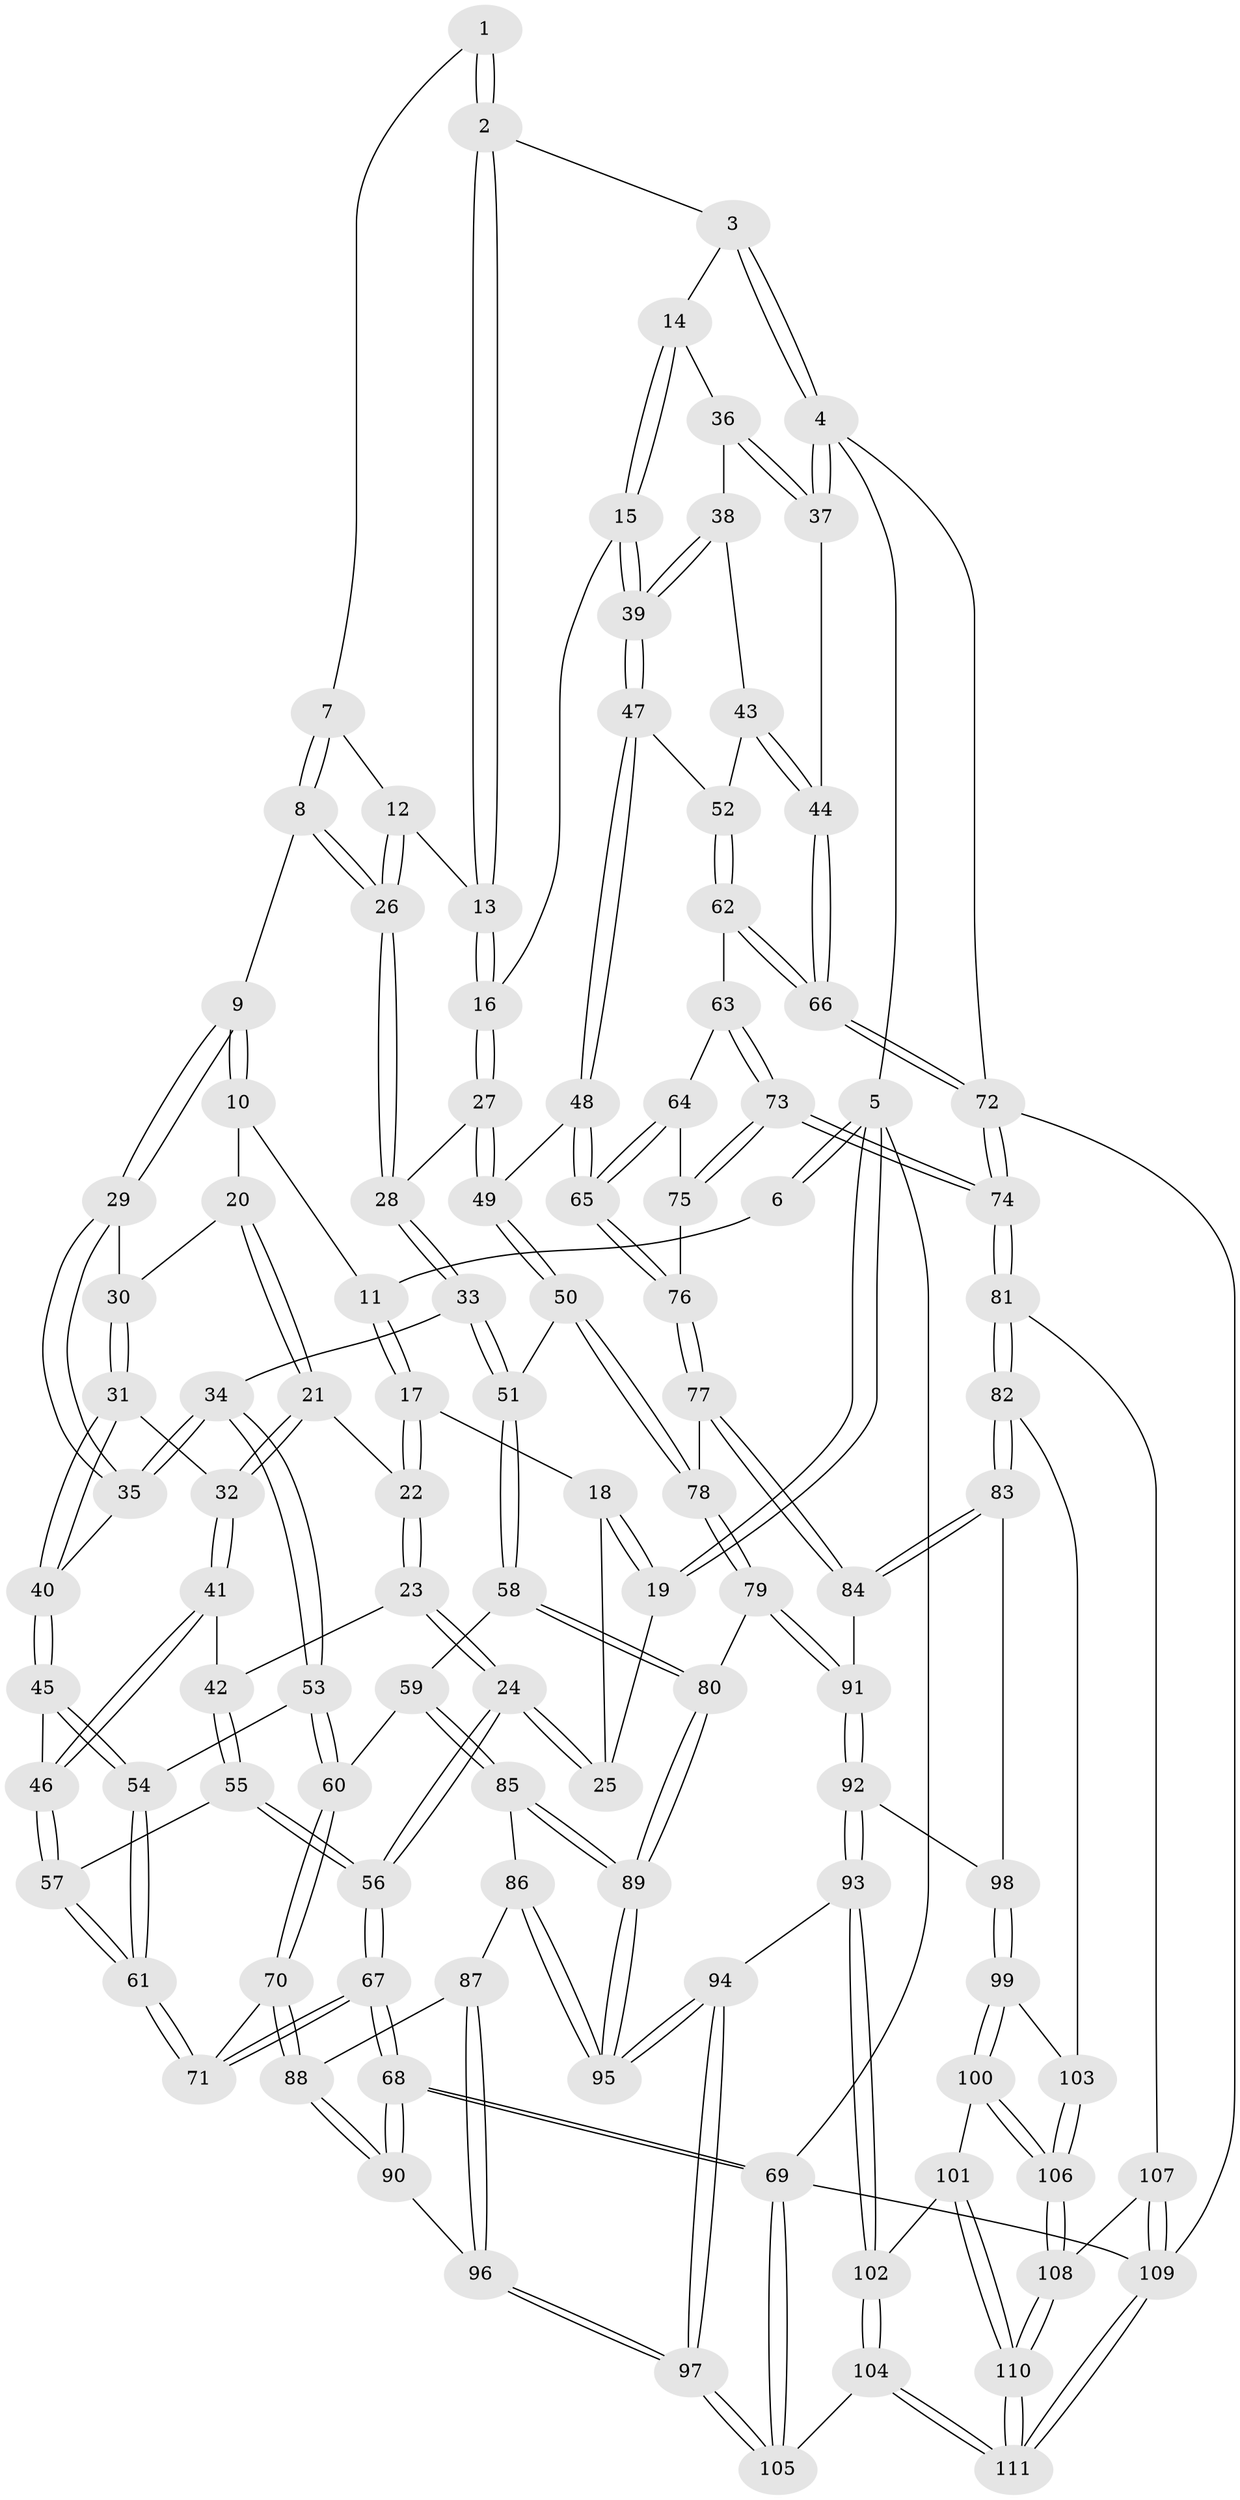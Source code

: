// coarse degree distribution, {2: 0.10294117647058823, 4: 0.23529411764705882, 3: 0.6029411764705882, 6: 0.014705882352941176, 5: 0.04411764705882353}
// Generated by graph-tools (version 1.1) at 2025/54/03/04/25 22:54:41]
// undirected, 111 vertices, 274 edges
graph export_dot {
  node [color=gray90,style=filled];
  1 [pos="+0.39910511142758054+0"];
  2 [pos="+0.6576657298196011+0"];
  3 [pos="+0.7941730538556002+0"];
  4 [pos="+1+0"];
  5 [pos="+0+0"];
  6 [pos="+0.16052617232186756+0"];
  7 [pos="+0.40261501684980766+0"];
  8 [pos="+0.357622127228161+0.08806348841882712"];
  9 [pos="+0.3481372958505178+0.09144828355705846"];
  10 [pos="+0.21470716534456893+0.021450551050054438"];
  11 [pos="+0.1785668422128791+0"];
  12 [pos="+0.4957713929940164+0.07657642617368789"];
  13 [pos="+0.622575574728769+0"];
  14 [pos="+0.8053355234150712+0.0890419056834448"];
  15 [pos="+0.7509000637995927+0.1517816095609535"];
  16 [pos="+0.6408149417929825+0.08781759806201682"];
  17 [pos="+0.09447391373080719+0.06518463796732471"];
  18 [pos="+0.09336369245622021+0.0647078382775794"];
  19 [pos="+0+0"];
  20 [pos="+0.198747637475045+0.10135075558128998"];
  21 [pos="+0.09231629288146848+0.13164938270197887"];
  22 [pos="+0.08584399831096988+0.12821441394727198"];
  23 [pos="+0+0.16020269859753986"];
  24 [pos="+0+0.1429571772887938"];
  25 [pos="+0+0.004557744861059521"];
  26 [pos="+0.4851105093335064+0.15169585636136865"];
  27 [pos="+0.5144928895711981+0.16981543993490247"];
  28 [pos="+0.48603293807253733+0.15320596511106582"];
  29 [pos="+0.3164108180881885+0.1366315297562158"];
  30 [pos="+0.20967067256161578+0.12439464829208781"];
  31 [pos="+0.20654461310902342+0.16744324232613952"];
  32 [pos="+0.1383009482499422+0.20613349193415878"];
  33 [pos="+0.3517355409232118+0.2678816842256359"];
  34 [pos="+0.3516761201017937+0.26787927993767785"];
  35 [pos="+0.296529298466977+0.23645349969597043"];
  36 [pos="+0.8661542071563422+0.10341365451042411"];
  37 [pos="+1+0.050763268266332984"];
  38 [pos="+0.8990455099354484+0.19688008551310499"];
  39 [pos="+0.7481798257674932+0.24818084226731746"];
  40 [pos="+0.2834440560279193+0.2387260742946595"];
  41 [pos="+0.13225012183876614+0.2619206139456119"];
  42 [pos="+0.09580711058379214+0.2639201207307916"];
  43 [pos="+0.9633036799129242+0.22196739413675123"];
  44 [pos="+1+0.09849944917132754"];
  45 [pos="+0.20386362998137453+0.29871433724216007"];
  46 [pos="+0.16112051114721815+0.29133009404011"];
  47 [pos="+0.7453175754325602+0.25950074248271876"];
  48 [pos="+0.6125602945712034+0.36013180900834607"];
  49 [pos="+0.609112703109546+0.35997971778007454"];
  50 [pos="+0.5371482991948353+0.4046462290542342"];
  51 [pos="+0.5143874611206539+0.41444481051851223"];
  52 [pos="+0.8763203561713278+0.3291681704328614"];
  53 [pos="+0.30092994186013755+0.3925094932841741"];
  54 [pos="+0.23339412541159182+0.36561407564465787"];
  55 [pos="+0+0.3833902408905918"];
  56 [pos="+0+0.37507236982771713"];
  57 [pos="+0.08468857260846273+0.4292528241799058"];
  58 [pos="+0.434188066860682+0.4951893512381372"];
  59 [pos="+0.4097269109486568+0.5006074776753573"];
  60 [pos="+0.35135293523870464+0.4767456641730295"];
  61 [pos="+0.14022022355371422+0.4931591538582848"];
  62 [pos="+0.8885071937971578+0.35234931755392973"];
  63 [pos="+0.8932461067459393+0.4001966079363419"];
  64 [pos="+0.7815246341752279+0.4590510149668727"];
  65 [pos="+0.7133220691361548+0.4740004579567499"];
  66 [pos="+1+0.2907631625560385"];
  67 [pos="+0+0.6709097253277859"];
  68 [pos="+0+0.9376424526316732"];
  69 [pos="+0+1"];
  70 [pos="+0.15151340237209956+0.5220323976926183"];
  71 [pos="+0.14994655836639442+0.5204762948548494"];
  72 [pos="+1+0.6723287972591242"];
  73 [pos="+1+0.5862698548058528"];
  74 [pos="+1+0.6726497988425222"];
  75 [pos="+0.8665274956169603+0.5162698332477219"];
  76 [pos="+0.7250472909489822+0.5404182352350021"];
  77 [pos="+0.7294377063632045+0.5867606733360311"];
  78 [pos="+0.6078021150421224+0.593117710959501"];
  79 [pos="+0.531580444417141+0.6526300287904666"];
  80 [pos="+0.5188234641854071+0.6462152538104093"];
  81 [pos="+1+0.7218949711680254"];
  82 [pos="+0.8882345699272556+0.714934071137376"];
  83 [pos="+0.7675464039707423+0.659290434445683"];
  84 [pos="+0.7581927544347011+0.6451059249948908"];
  85 [pos="+0.38101304738923536+0.552421623073123"];
  86 [pos="+0.25711953982000924+0.6666375161211706"];
  87 [pos="+0.24877726534484157+0.6666925398098192"];
  88 [pos="+0.15511161587671465+0.5388796969753691"];
  89 [pos="+0.39909203586638037+0.7364299076143754"];
  90 [pos="+0.01525272966608348+0.8001879560388929"];
  91 [pos="+0.5329466210956831+0.6544437584789703"];
  92 [pos="+0.5676606505162505+0.724304490960789"];
  93 [pos="+0.4548307457621774+0.8327951627625971"];
  94 [pos="+0.3916452091570524+0.8193564532017948"];
  95 [pos="+0.38358452312804453+0.7626345765900978"];
  96 [pos="+0.1505069328257593+0.7878953705489401"];
  97 [pos="+0.3094226354647623+0.9016559879733607"];
  98 [pos="+0.6295073973134601+0.7565470816523943"];
  99 [pos="+0.6304504411627455+0.7690641083891769"];
  100 [pos="+0.5521099475469685+0.8995193457893076"];
  101 [pos="+0.5497090681794671+0.9002927089942397"];
  102 [pos="+0.5402236421076573+0.9025151804631744"];
  103 [pos="+0.7211498658347306+0.8797223760975473"];
  104 [pos="+0.4504240445770921+1"];
  105 [pos="+0.2869040355771447+1"];
  106 [pos="+0.7094281582523746+0.9336129475261252"];
  107 [pos="+0.9580522677069137+0.8103431599990926"];
  108 [pos="+0.7279450546381319+0.9765217464442433"];
  109 [pos="+0.8022450503936583+1"];
  110 [pos="+0.794070028269139+1"];
  111 [pos="+0.794381729361163+1"];
  1 -- 2;
  1 -- 2;
  1 -- 7;
  2 -- 3;
  2 -- 13;
  2 -- 13;
  3 -- 4;
  3 -- 4;
  3 -- 14;
  4 -- 5;
  4 -- 37;
  4 -- 37;
  4 -- 72;
  5 -- 6;
  5 -- 6;
  5 -- 19;
  5 -- 19;
  5 -- 69;
  6 -- 11;
  7 -- 8;
  7 -- 8;
  7 -- 12;
  8 -- 9;
  8 -- 26;
  8 -- 26;
  9 -- 10;
  9 -- 10;
  9 -- 29;
  9 -- 29;
  10 -- 11;
  10 -- 20;
  11 -- 17;
  11 -- 17;
  12 -- 13;
  12 -- 26;
  12 -- 26;
  13 -- 16;
  13 -- 16;
  14 -- 15;
  14 -- 15;
  14 -- 36;
  15 -- 16;
  15 -- 39;
  15 -- 39;
  16 -- 27;
  16 -- 27;
  17 -- 18;
  17 -- 22;
  17 -- 22;
  18 -- 19;
  18 -- 19;
  18 -- 25;
  19 -- 25;
  20 -- 21;
  20 -- 21;
  20 -- 30;
  21 -- 22;
  21 -- 32;
  21 -- 32;
  22 -- 23;
  22 -- 23;
  23 -- 24;
  23 -- 24;
  23 -- 42;
  24 -- 25;
  24 -- 25;
  24 -- 56;
  24 -- 56;
  26 -- 28;
  26 -- 28;
  27 -- 28;
  27 -- 49;
  27 -- 49;
  28 -- 33;
  28 -- 33;
  29 -- 30;
  29 -- 35;
  29 -- 35;
  30 -- 31;
  30 -- 31;
  31 -- 32;
  31 -- 40;
  31 -- 40;
  32 -- 41;
  32 -- 41;
  33 -- 34;
  33 -- 51;
  33 -- 51;
  34 -- 35;
  34 -- 35;
  34 -- 53;
  34 -- 53;
  35 -- 40;
  36 -- 37;
  36 -- 37;
  36 -- 38;
  37 -- 44;
  38 -- 39;
  38 -- 39;
  38 -- 43;
  39 -- 47;
  39 -- 47;
  40 -- 45;
  40 -- 45;
  41 -- 42;
  41 -- 46;
  41 -- 46;
  42 -- 55;
  42 -- 55;
  43 -- 44;
  43 -- 44;
  43 -- 52;
  44 -- 66;
  44 -- 66;
  45 -- 46;
  45 -- 54;
  45 -- 54;
  46 -- 57;
  46 -- 57;
  47 -- 48;
  47 -- 48;
  47 -- 52;
  48 -- 49;
  48 -- 65;
  48 -- 65;
  49 -- 50;
  49 -- 50;
  50 -- 51;
  50 -- 78;
  50 -- 78;
  51 -- 58;
  51 -- 58;
  52 -- 62;
  52 -- 62;
  53 -- 54;
  53 -- 60;
  53 -- 60;
  54 -- 61;
  54 -- 61;
  55 -- 56;
  55 -- 56;
  55 -- 57;
  56 -- 67;
  56 -- 67;
  57 -- 61;
  57 -- 61;
  58 -- 59;
  58 -- 80;
  58 -- 80;
  59 -- 60;
  59 -- 85;
  59 -- 85;
  60 -- 70;
  60 -- 70;
  61 -- 71;
  61 -- 71;
  62 -- 63;
  62 -- 66;
  62 -- 66;
  63 -- 64;
  63 -- 73;
  63 -- 73;
  64 -- 65;
  64 -- 65;
  64 -- 75;
  65 -- 76;
  65 -- 76;
  66 -- 72;
  66 -- 72;
  67 -- 68;
  67 -- 68;
  67 -- 71;
  67 -- 71;
  68 -- 69;
  68 -- 69;
  68 -- 90;
  68 -- 90;
  69 -- 105;
  69 -- 105;
  69 -- 109;
  70 -- 71;
  70 -- 88;
  70 -- 88;
  72 -- 74;
  72 -- 74;
  72 -- 109;
  73 -- 74;
  73 -- 74;
  73 -- 75;
  73 -- 75;
  74 -- 81;
  74 -- 81;
  75 -- 76;
  76 -- 77;
  76 -- 77;
  77 -- 78;
  77 -- 84;
  77 -- 84;
  78 -- 79;
  78 -- 79;
  79 -- 80;
  79 -- 91;
  79 -- 91;
  80 -- 89;
  80 -- 89;
  81 -- 82;
  81 -- 82;
  81 -- 107;
  82 -- 83;
  82 -- 83;
  82 -- 103;
  83 -- 84;
  83 -- 84;
  83 -- 98;
  84 -- 91;
  85 -- 86;
  85 -- 89;
  85 -- 89;
  86 -- 87;
  86 -- 95;
  86 -- 95;
  87 -- 88;
  87 -- 96;
  87 -- 96;
  88 -- 90;
  88 -- 90;
  89 -- 95;
  89 -- 95;
  90 -- 96;
  91 -- 92;
  91 -- 92;
  92 -- 93;
  92 -- 93;
  92 -- 98;
  93 -- 94;
  93 -- 102;
  93 -- 102;
  94 -- 95;
  94 -- 95;
  94 -- 97;
  94 -- 97;
  96 -- 97;
  96 -- 97;
  97 -- 105;
  97 -- 105;
  98 -- 99;
  98 -- 99;
  99 -- 100;
  99 -- 100;
  99 -- 103;
  100 -- 101;
  100 -- 106;
  100 -- 106;
  101 -- 102;
  101 -- 110;
  101 -- 110;
  102 -- 104;
  102 -- 104;
  103 -- 106;
  103 -- 106;
  104 -- 105;
  104 -- 111;
  104 -- 111;
  106 -- 108;
  106 -- 108;
  107 -- 108;
  107 -- 109;
  107 -- 109;
  108 -- 110;
  108 -- 110;
  109 -- 111;
  109 -- 111;
  110 -- 111;
  110 -- 111;
}
